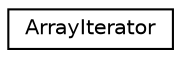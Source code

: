 digraph G
{
  edge [fontname="Helvetica",fontsize="10",labelfontname="Helvetica",labelfontsize="10"];
  node [fontname="Helvetica",fontsize="10",shape=record];
  rankdir=LR;
  Node1 [label="ArrayIterator",height=0.2,width=0.4,color="black", fillcolor="white", style="filled",URL="$dd/d66/structArrayIterator.html"];
}
